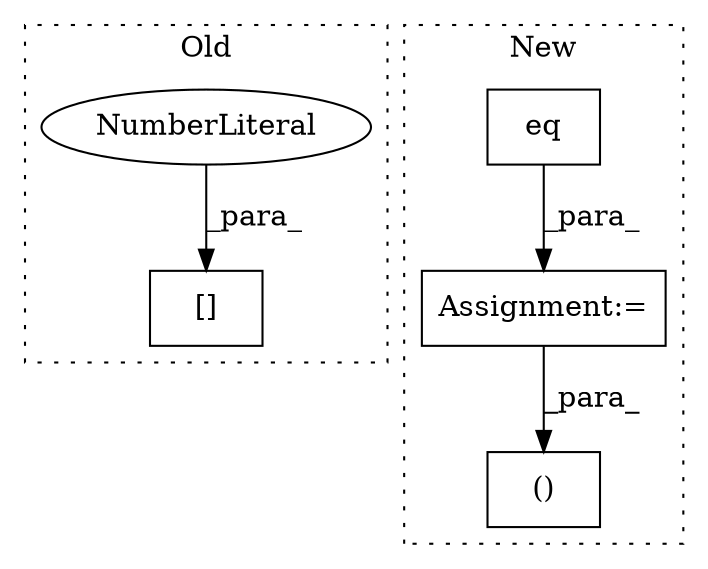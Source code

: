 digraph G {
subgraph cluster0 {
1 [label="[]" a="2" s="6817,6837" l="19,1" shape="box"];
5 [label="NumberLiteral" a="34" s="6836" l="1" shape="ellipse"];
label = "Old";
style="dotted";
}
subgraph cluster1 {
2 [label="eq" a="32" s="7386,7419" l="3,1" shape="box"];
3 [label="Assignment:=" a="7" s="7349" l="1" shape="box"];
4 [label="()" a="106" s="7588" l="38" shape="box"];
label = "New";
style="dotted";
}
2 -> 3 [label="_para_"];
3 -> 4 [label="_para_"];
5 -> 1 [label="_para_"];
}